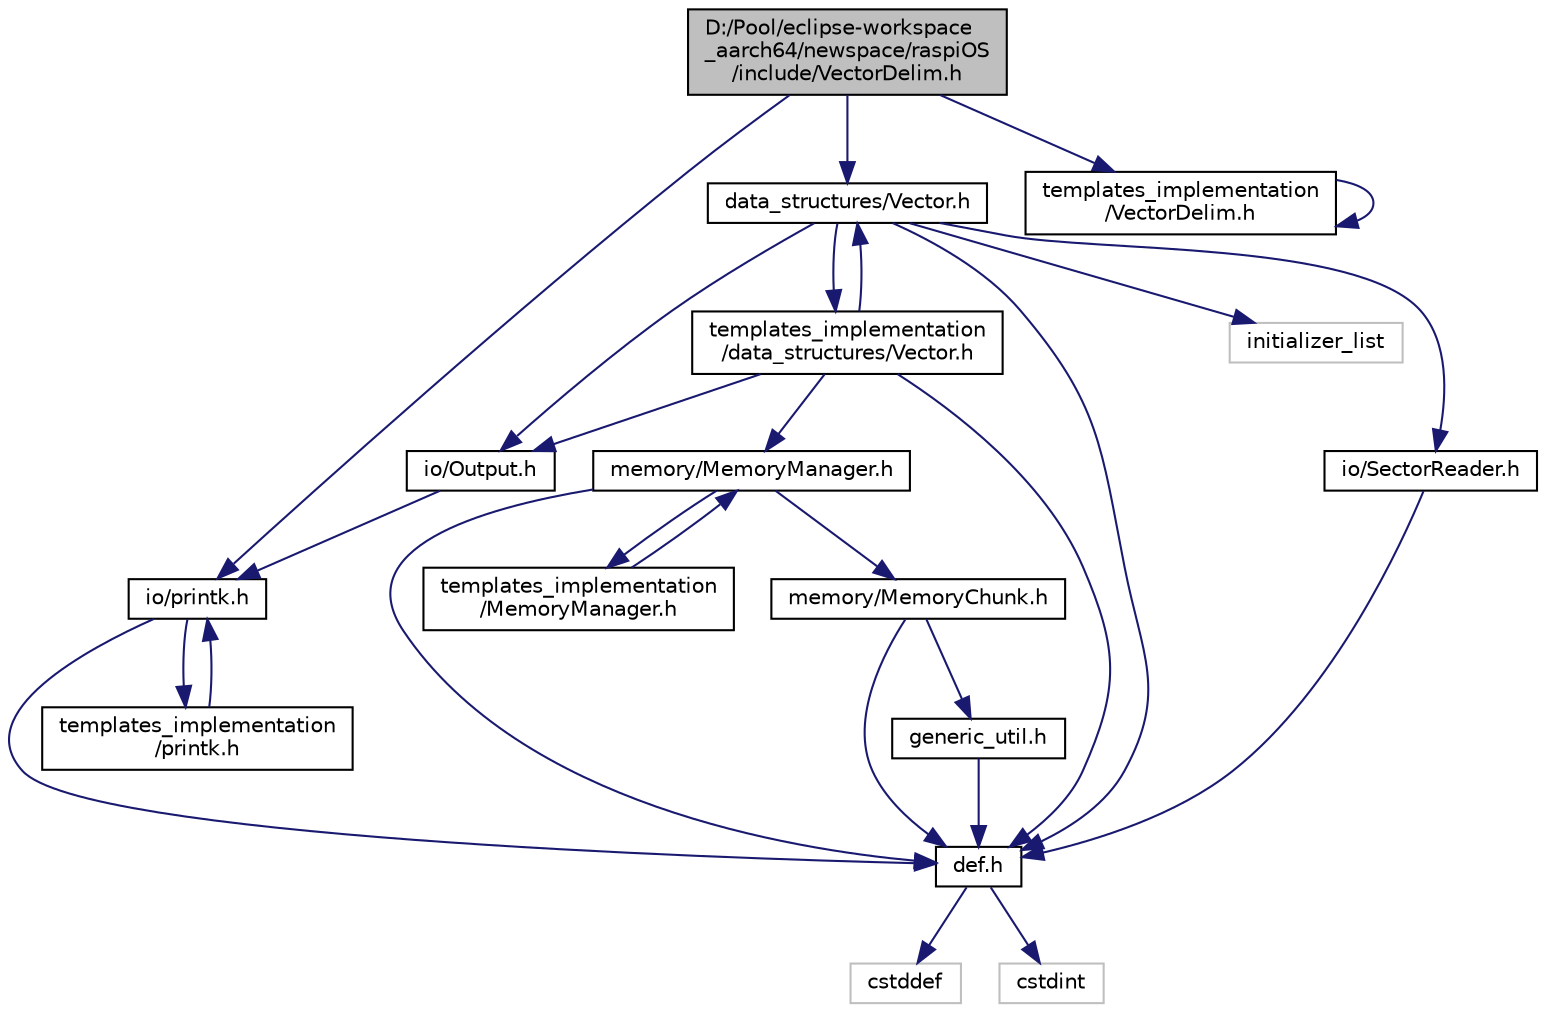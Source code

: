 digraph "D:/Pool/eclipse-workspace_aarch64/newspace/raspiOS/include/VectorDelim.h"
{
  edge [fontname="Helvetica",fontsize="10",labelfontname="Helvetica",labelfontsize="10"];
  node [fontname="Helvetica",fontsize="10",shape=record];
  Node2539 [label="D:/Pool/eclipse-workspace\l_aarch64/newspace/raspiOS\l/include/VectorDelim.h",height=0.2,width=0.4,color="black", fillcolor="grey75", style="filled", fontcolor="black"];
  Node2539 -> Node2540 [color="midnightblue",fontsize="10",style="solid",fontname="Helvetica"];
  Node2540 [label="data_structures/Vector.h",height=0.2,width=0.4,color="black", fillcolor="white", style="filled",URL="$d0/d70/data__structures_2_vector_8h.html"];
  Node2540 -> Node2541 [color="midnightblue",fontsize="10",style="solid",fontname="Helvetica"];
  Node2541 [label="def.h",height=0.2,width=0.4,color="black", fillcolor="white", style="filled",URL="$d4/da4/def_8h.html"];
  Node2541 -> Node2542 [color="midnightblue",fontsize="10",style="solid",fontname="Helvetica"];
  Node2542 [label="cstddef",height=0.2,width=0.4,color="grey75", fillcolor="white", style="filled"];
  Node2541 -> Node2543 [color="midnightblue",fontsize="10",style="solid",fontname="Helvetica"];
  Node2543 [label="cstdint",height=0.2,width=0.4,color="grey75", fillcolor="white", style="filled"];
  Node2540 -> Node2544 [color="midnightblue",fontsize="10",style="solid",fontname="Helvetica"];
  Node2544 [label="initializer_list",height=0.2,width=0.4,color="grey75", fillcolor="white", style="filled"];
  Node2540 -> Node2545 [color="midnightblue",fontsize="10",style="solid",fontname="Helvetica"];
  Node2545 [label="io/SectorReader.h",height=0.2,width=0.4,color="black", fillcolor="white", style="filled",URL="$db/d73/_sector_reader_8h.html"];
  Node2545 -> Node2541 [color="midnightblue",fontsize="10",style="solid",fontname="Helvetica"];
  Node2540 -> Node2546 [color="midnightblue",fontsize="10",style="solid",fontname="Helvetica"];
  Node2546 [label="io/Output.h",height=0.2,width=0.4,color="black", fillcolor="white", style="filled",URL="$d6/d77/_output_8h.html"];
  Node2546 -> Node2547 [color="midnightblue",fontsize="10",style="solid",fontname="Helvetica"];
  Node2547 [label="io/printk.h",height=0.2,width=0.4,color="black", fillcolor="white", style="filled",URL="$dd/d17/io_2printk_8h.html"];
  Node2547 -> Node2541 [color="midnightblue",fontsize="10",style="solid",fontname="Helvetica"];
  Node2547 -> Node2548 [color="midnightblue",fontsize="10",style="solid",fontname="Helvetica"];
  Node2548 [label="templates_implementation\l/printk.h",height=0.2,width=0.4,color="black", fillcolor="white", style="filled",URL="$d7/d95/templates__implementation_2printk_8h.html"];
  Node2548 -> Node2547 [color="midnightblue",fontsize="10",style="solid",fontname="Helvetica"];
  Node2540 -> Node2549 [color="midnightblue",fontsize="10",style="solid",fontname="Helvetica"];
  Node2549 [label="templates_implementation\l/data_structures/Vector.h",height=0.2,width=0.4,color="black", fillcolor="white", style="filled",URL="$d6/d5d/templates__implementation_2data__structures_2_vector_8h.html"];
  Node2549 -> Node2541 [color="midnightblue",fontsize="10",style="solid",fontname="Helvetica"];
  Node2549 -> Node2540 [color="midnightblue",fontsize="10",style="solid",fontname="Helvetica"];
  Node2549 -> Node2550 [color="midnightblue",fontsize="10",style="solid",fontname="Helvetica"];
  Node2550 [label="memory/MemoryManager.h",height=0.2,width=0.4,color="black", fillcolor="white", style="filled",URL="$d6/d76/memory_2_memory_manager_8h.html"];
  Node2550 -> Node2541 [color="midnightblue",fontsize="10",style="solid",fontname="Helvetica"];
  Node2550 -> Node2551 [color="midnightblue",fontsize="10",style="solid",fontname="Helvetica"];
  Node2551 [label="memory/MemoryChunk.h",height=0.2,width=0.4,color="black", fillcolor="white", style="filled",URL="$d9/df6/_memory_chunk_8h.html"];
  Node2551 -> Node2541 [color="midnightblue",fontsize="10",style="solid",fontname="Helvetica"];
  Node2551 -> Node2552 [color="midnightblue",fontsize="10",style="solid",fontname="Helvetica"];
  Node2552 [label="generic_util.h",height=0.2,width=0.4,color="black", fillcolor="white", style="filled",URL="$d6/d93/generic__util_8h.html"];
  Node2552 -> Node2541 [color="midnightblue",fontsize="10",style="solid",fontname="Helvetica"];
  Node2550 -> Node2553 [color="midnightblue",fontsize="10",style="solid",fontname="Helvetica"];
  Node2553 [label="templates_implementation\l/MemoryManager.h",height=0.2,width=0.4,color="black", fillcolor="white", style="filled",URL="$dd/d2b/templates__implementation_2_memory_manager_8h.html"];
  Node2553 -> Node2550 [color="midnightblue",fontsize="10",style="solid",fontname="Helvetica"];
  Node2549 -> Node2546 [color="midnightblue",fontsize="10",style="solid",fontname="Helvetica"];
  Node2539 -> Node2547 [color="midnightblue",fontsize="10",style="solid",fontname="Helvetica"];
  Node2539 -> Node2554 [color="midnightblue",fontsize="10",style="solid",fontname="Helvetica"];
  Node2554 [label="templates_implementation\l/VectorDelim.h",height=0.2,width=0.4,color="black", fillcolor="white", style="filled",URL="$da/d34/templates__implementation_2_vector_delim_8h.html"];
  Node2554 -> Node2554 [color="midnightblue",fontsize="10",style="solid",fontname="Helvetica"];
}
